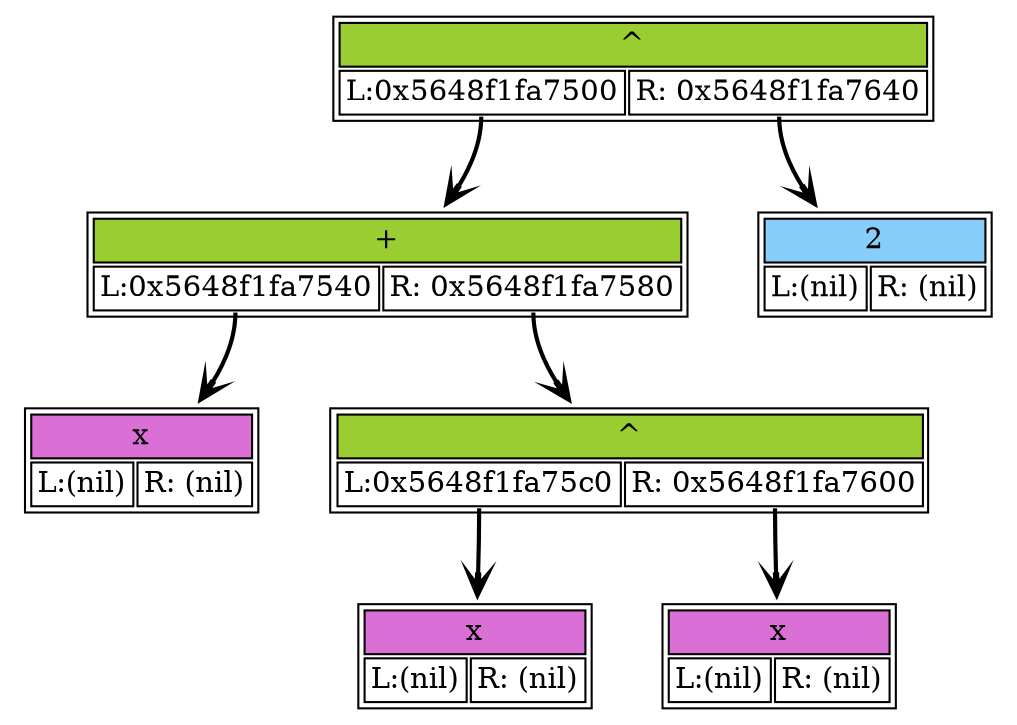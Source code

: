 digraph dump_graph {
	rankdir=TV; 
node0x5648f1fa7540 [shape=plaintext
					label=<<table border='1' cellborder='1'>
			<tr><td colspan="2" bgcolor="orchid" >x</td></tr>
					<tr><td port= "lchild">L:(nil)</td><td port="rchild">R: (nil)</td></tr>
				</table>>];
node0x5648f1fa7500 [shape=plaintext
					label=<<table border='1' cellborder='1'>
			<tr><td colspan="2" bgcolor="olivedrab3" >+</td></tr>
					<tr><td port= "lchild">L:0x5648f1fa7540</td><td port="rchild">R: 0x5648f1fa7580</td></tr>
				</table>>];
		node0x5648f1fa7500:lchild -> node0x5648f1fa7540[style=bold, arrowhead=vee];
		node0x5648f1fa7500:rchild -> node0x5648f1fa7580[style=bold, arrowhead=vee];
node0x5648f1fa75c0 [shape=plaintext
					label=<<table border='1' cellborder='1'>
			<tr><td colspan="2" bgcolor="orchid" >x</td></tr>
					<tr><td port= "lchild">L:(nil)</td><td port="rchild">R: (nil)</td></tr>
				</table>>];
node0x5648f1fa7580 [shape=plaintext
					label=<<table border='1' cellborder='1'>
			<tr><td colspan="2" bgcolor="olivedrab3" >^</td></tr>
					<tr><td port= "lchild">L:0x5648f1fa75c0</td><td port="rchild">R: 0x5648f1fa7600</td></tr>
				</table>>];
		node0x5648f1fa7580:lchild -> node0x5648f1fa75c0[style=bold, arrowhead=vee];
		node0x5648f1fa7580:rchild -> node0x5648f1fa7600[style=bold, arrowhead=vee];
node0x5648f1fa7600 [shape=plaintext
					label=<<table border='1' cellborder='1'>
			<tr><td colspan="2" bgcolor="orchid" >x</td></tr>
					<tr><td port= "lchild">L:(nil)</td><td port="rchild">R: (nil)</td></tr>
				</table>>];
node0x5648f1fa74c0 [shape=plaintext
					label=<<table border='1' cellborder='1'>
			<tr><td colspan="2" bgcolor="olivedrab3" >^</td></tr>
					<tr><td port= "lchild">L:0x5648f1fa7500</td><td port="rchild">R: 0x5648f1fa7640</td></tr>
				</table>>];
		node0x5648f1fa74c0:lchild -> node0x5648f1fa7500[style=bold, arrowhead=vee];
		node0x5648f1fa74c0:rchild -> node0x5648f1fa7640[style=bold, arrowhead=vee];
node0x5648f1fa7640 [shape=plaintext
					label=<<table border='1' cellborder='1'>
			<tr><td colspan="2" bgcolor="lightskyblue" >2</td></tr>
					<tr><td port= "lchild">L:(nil)</td><td port="rchild">R: (nil)</td></tr>
				</table>>];
}
